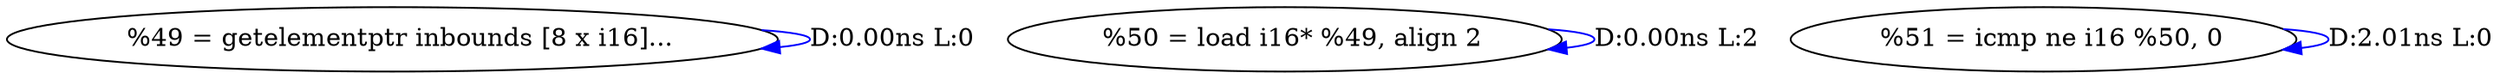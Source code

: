 digraph {
Node0x2bd9a50[label="  %49 = getelementptr inbounds [8 x i16]..."];
Node0x2bd9a50 -> Node0x2bd9a50[label="D:0.00ns L:0",color=blue];
Node0x2bd9b30[label="  %50 = load i16* %49, align 2"];
Node0x2bd9b30 -> Node0x2bd9b30[label="D:0.00ns L:2",color=blue];
Node0x2bd9c10[label="  %51 = icmp ne i16 %50, 0"];
Node0x2bd9c10 -> Node0x2bd9c10[label="D:2.01ns L:0",color=blue];
}
